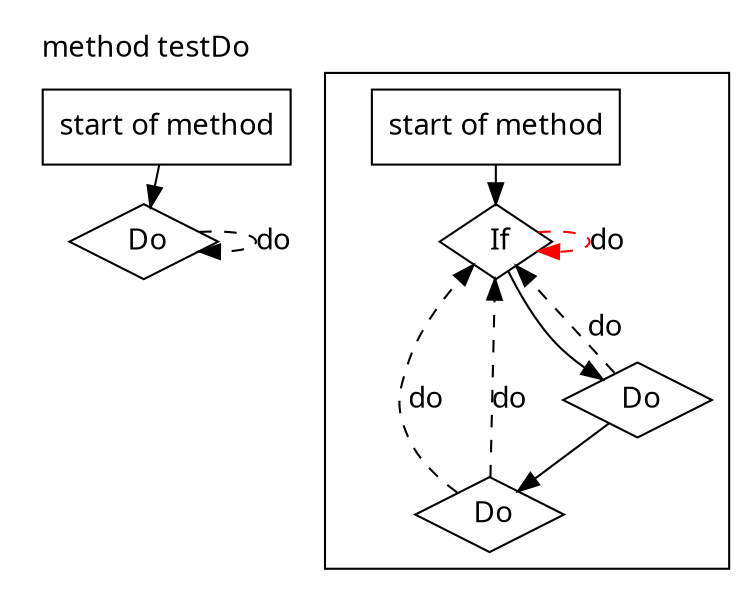digraph G {
  node [
    shape = rect;
    fontname = "Handlee";
  ]
  edge [
    fontname = "Handlee";
  ]
  bgcolor = transparent;
  fontname = "Handlee";
  compound = true;
  c_10 [
    class = "comment";
    label = "start of method";
    fillcolor = white;
    style = filled;
  ];
  do_12 [
    class = "do";
    label = " Do";
    fillcolor = white;
    shape = diamond;
    style = filled;
  ];
  c_20 [
    class = "comment";
    label = "start of method";
    fillcolor = white;
    style = filled;
  ];
  do_27 [
    class = "do";
    label = " Do";
    fillcolor = white;
    shape = diamond;
    style = filled;
  ];
  do_28 [
    class = "do";
    label = " Do";
    fillcolor = white;
    shape = diamond;
    style = filled;
  ];
  if_30 [
    class = "if";
    label = " If";
    fillcolor = white;
    shape = diamond;
    style = filled;
  ];
  do_12 -> do_12 [
    label="do";
    style = dashed;
  ];
  c_10 -> do_12;
  do_28 -> if_30 [
    label="do";
    style = dashed;
  ];
  do_27 -> if_30 [
    label="do";
    style = dashed;
  ];
  c_20 -> if_30;
  if_30 -> do_28;
  do_28 -> do_27;
  do_27 -> if_30 [
    label="do";
    style = dashed;
  ];
  if_30 -> if_30 [
    label="do";
    color = red;
    style = dashed;
  ];

  subgraph cluster_m_9 {
    label="method testDo";
    labeljust = "l";
    ranksep = 0.5;
    pencolor = transparent;
    c_10; do_12;
  }
  subgraph cluster_m_19 {
    label="method testNestedDo";
    labeljust = "l";
    ranksep = 0.5;
    pencolor = transparent;
   
  }
  subgraph cluster_uds_18 {
    label="";
    labeljust = "l";
    ranksep = 0.5;
    pencolor = black;
    c_20; do_27; do_28; if_30;
  }
}

